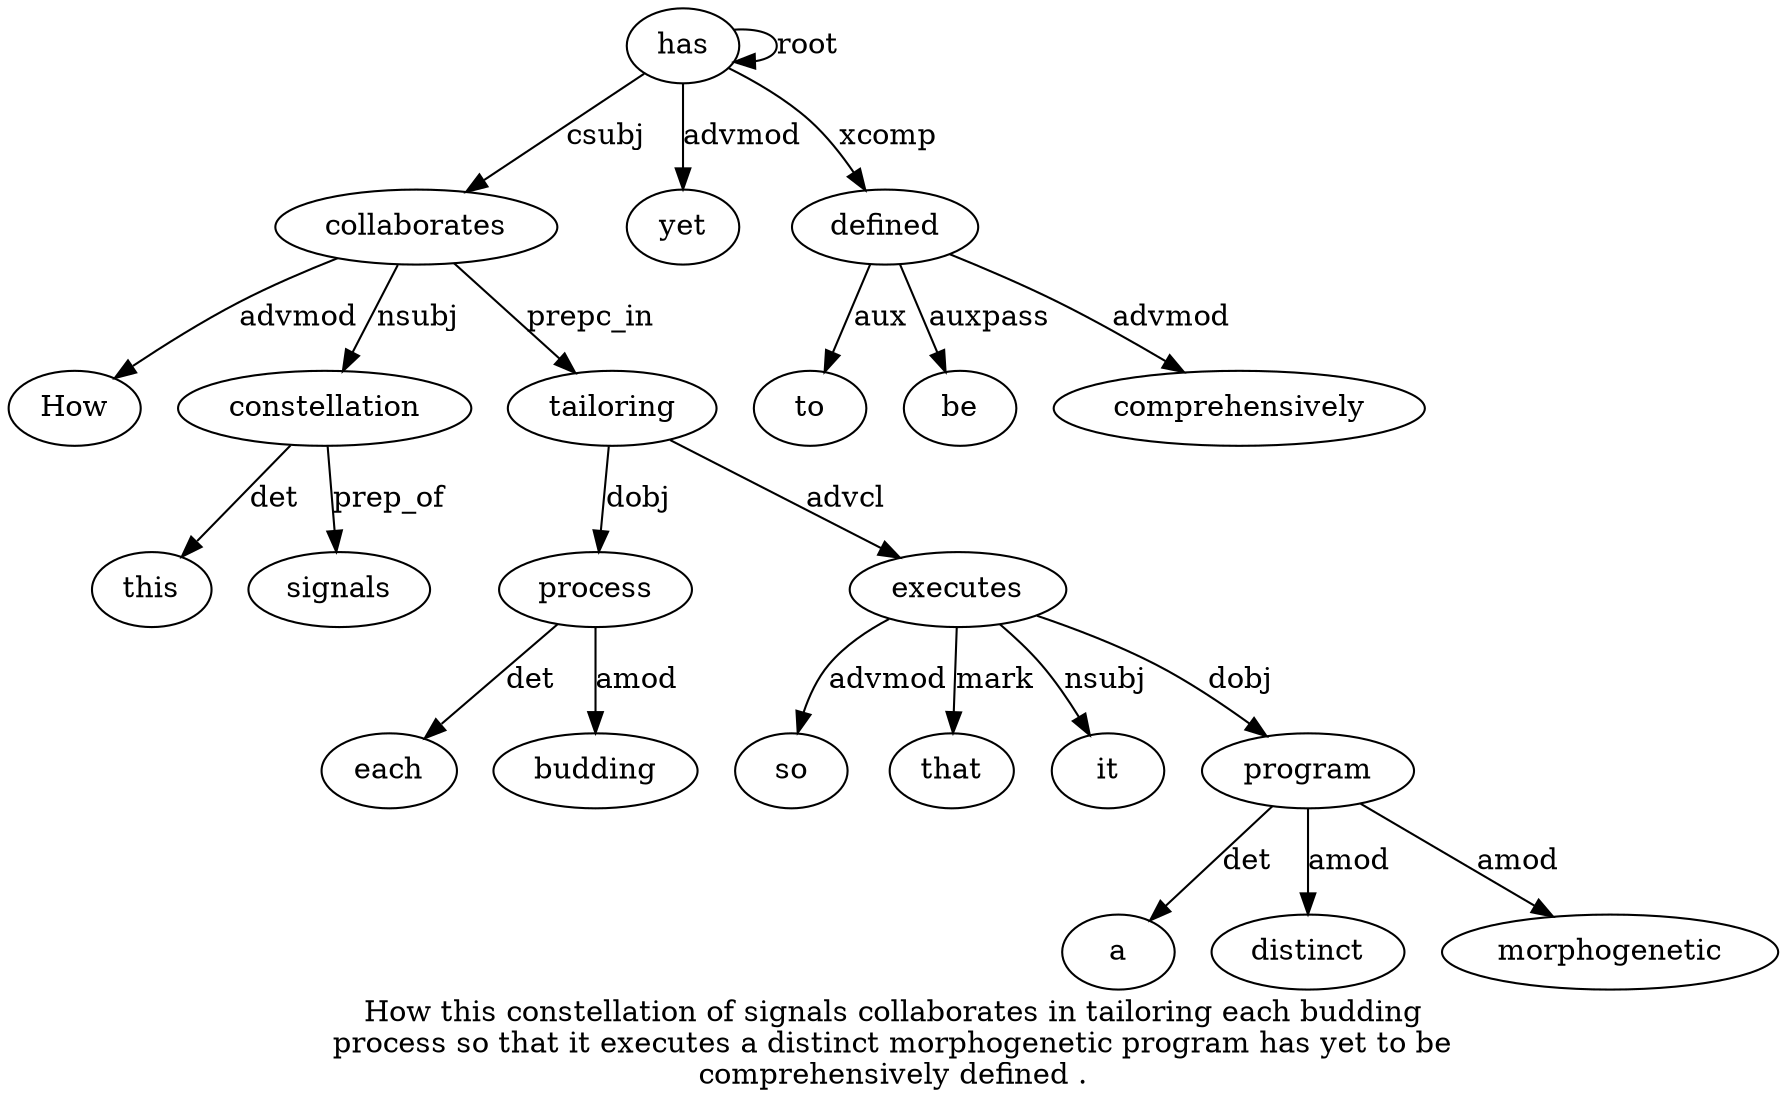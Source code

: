 digraph "How this constellation of signals collaborates in tailoring each budding process so that it executes a distinct morphogenetic program has yet to be comprehensively defined ." {
label="How this constellation of signals collaborates in tailoring each budding
process so that it executes a distinct morphogenetic program has yet to be
comprehensively defined .";
collaborates6 [style=filled, fillcolor=white, label=collaborates];
How1 [style=filled, fillcolor=white, label=How];
collaborates6 -> How1  [label=advmod];
constellation3 [style=filled, fillcolor=white, label=constellation];
this2 [style=filled, fillcolor=white, label=this];
constellation3 -> this2  [label=det];
collaborates6 -> constellation3  [label=nsubj];
signals5 [style=filled, fillcolor=white, label=signals];
constellation3 -> signals5  [label=prep_of];
has20 [style=filled, fillcolor=white, label=has];
has20 -> collaborates6  [label=csubj];
tailoring8 [style=filled, fillcolor=white, label=tailoring];
collaborates6 -> tailoring8  [label=prepc_in];
process11 [style=filled, fillcolor=white, label=process];
each9 [style=filled, fillcolor=white, label=each];
process11 -> each9  [label=det];
budding10 [style=filled, fillcolor=white, label=budding];
process11 -> budding10  [label=amod];
tailoring8 -> process11  [label=dobj];
executes15 [style=filled, fillcolor=white, label=executes];
so12 [style=filled, fillcolor=white, label=so];
executes15 -> so12  [label=advmod];
that13 [style=filled, fillcolor=white, label=that];
executes15 -> that13  [label=mark];
it14 [style=filled, fillcolor=white, label=it];
executes15 -> it14  [label=nsubj];
tailoring8 -> executes15  [label=advcl];
program19 [style=filled, fillcolor=white, label=program];
a16 [style=filled, fillcolor=white, label=a];
program19 -> a16  [label=det];
distinct17 [style=filled, fillcolor=white, label=distinct];
program19 -> distinct17  [label=amod];
morphogenetic18 [style=filled, fillcolor=white, label=morphogenetic];
program19 -> morphogenetic18  [label=amod];
executes15 -> program19  [label=dobj];
has20 -> has20  [label=root];
yet21 [style=filled, fillcolor=white, label=yet];
has20 -> yet21  [label=advmod];
defined25 [style=filled, fillcolor=white, label=defined];
to22 [style=filled, fillcolor=white, label=to];
defined25 -> to22  [label=aux];
be23 [style=filled, fillcolor=white, label=be];
defined25 -> be23  [label=auxpass];
comprehensively24 [style=filled, fillcolor=white, label=comprehensively];
defined25 -> comprehensively24  [label=advmod];
has20 -> defined25  [label=xcomp];
}
